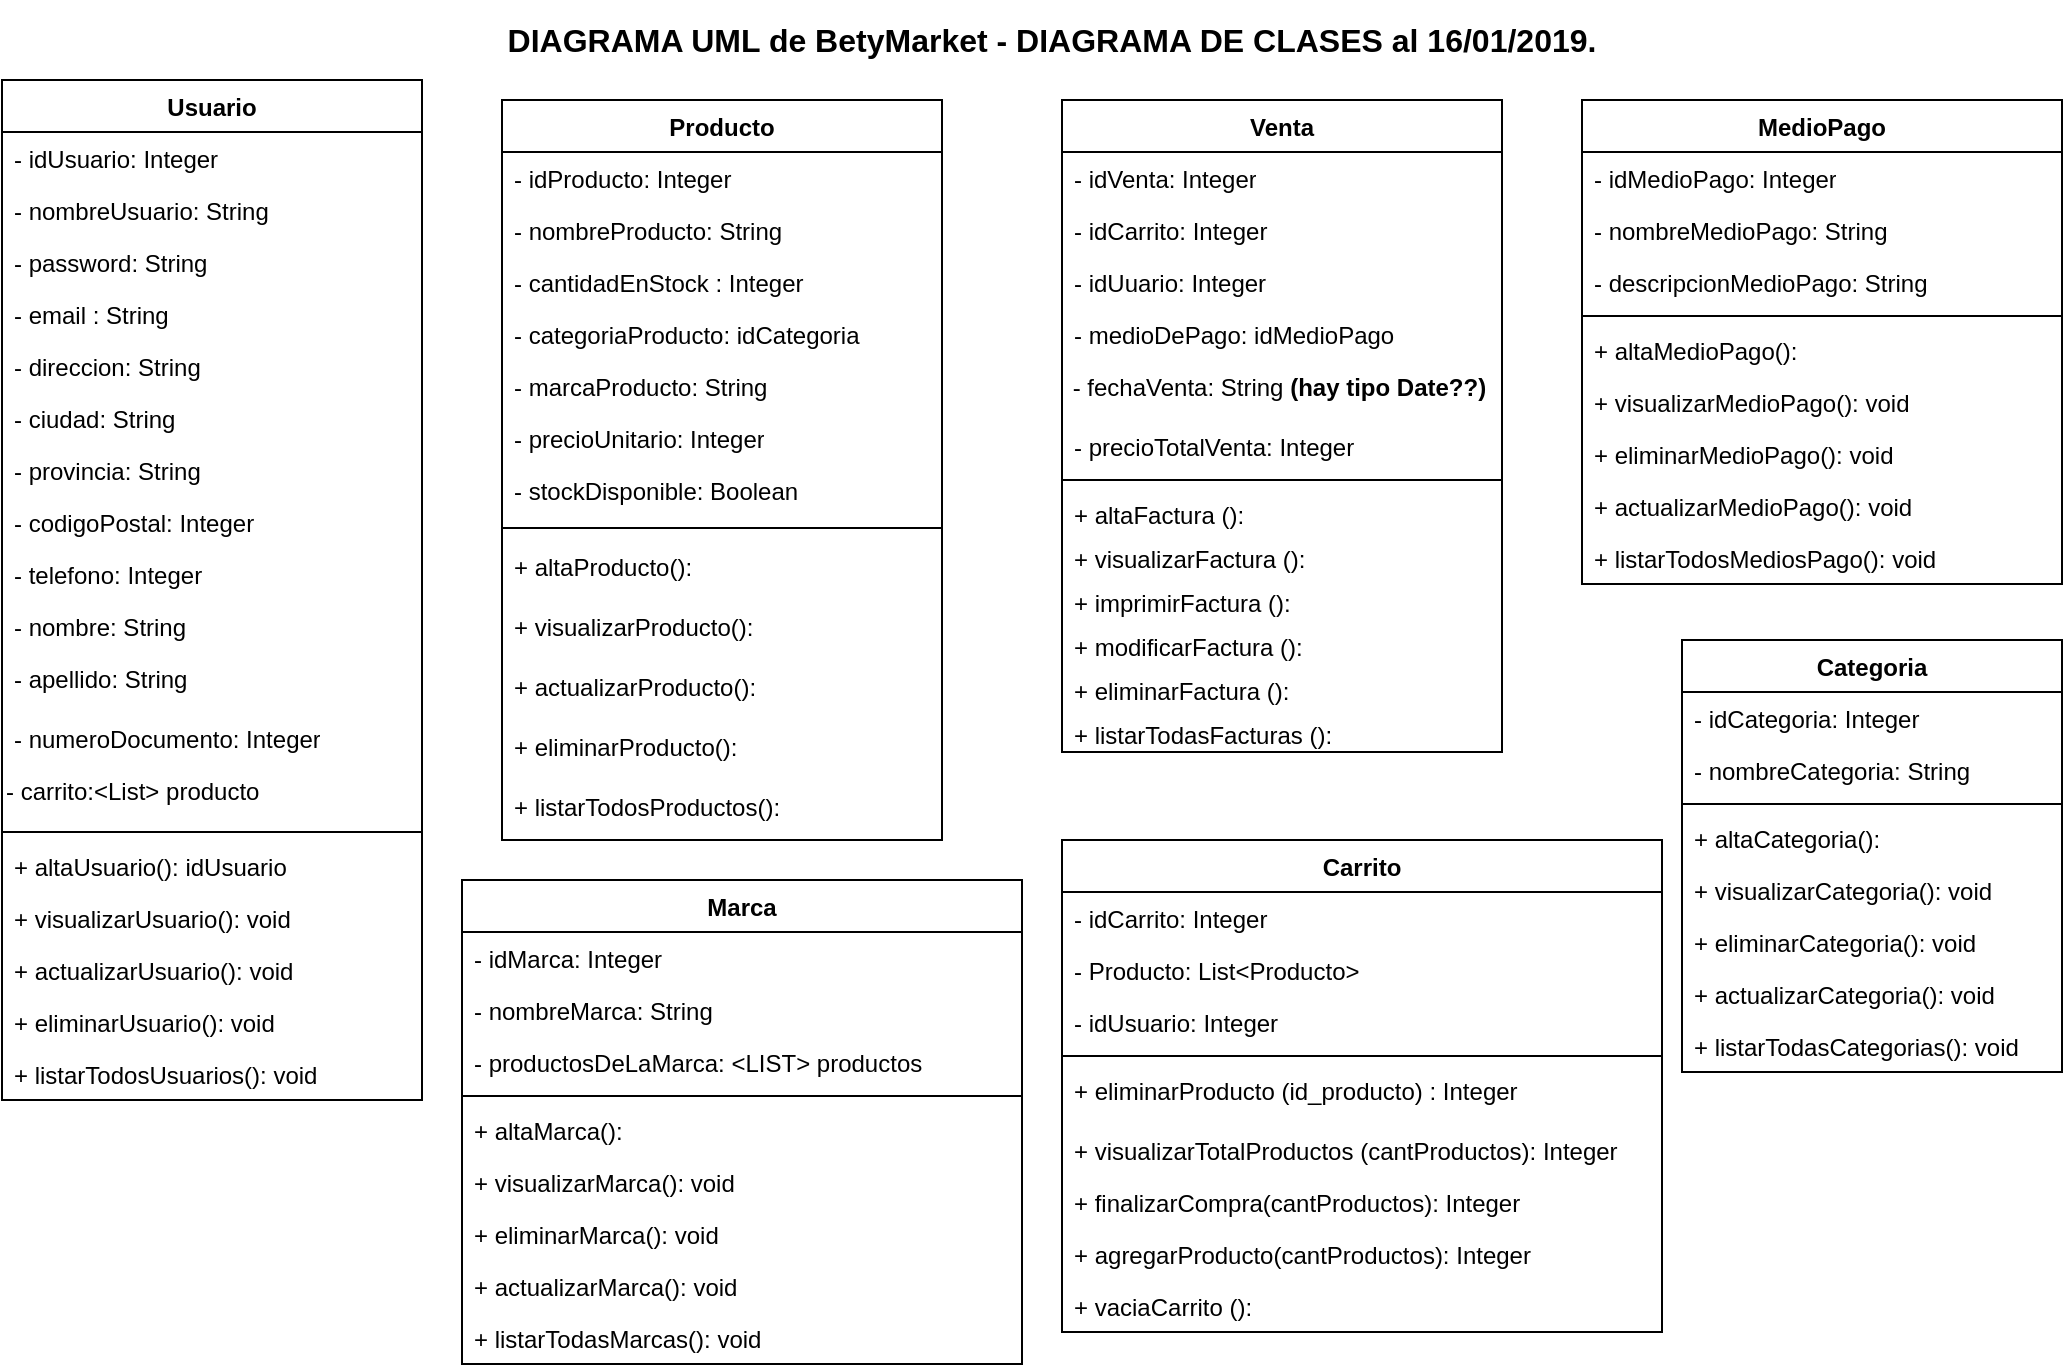 <mxfile version="12.5.5" type="github">
  <diagram name="Page-1" id="9f46799a-70d6-7492-0946-bef42562c5a5">
    <mxGraphModel dx="1134" dy="649" grid="1" gridSize="10" guides="1" tooltips="1" connect="1" arrows="1" fold="1" page="1" pageScale="1" pageWidth="1100" pageHeight="850" background="#ffffff" math="0" shadow="0">
      <root>
        <mxCell id="0"/>
        <mxCell id="1" parent="0"/>
        <mxCell id="7UAfoyr8AbbVTsSyvI7V-3" value="&lt;b style=&quot;font-size: 16px&quot;&gt;&lt;font style=&quot;font-size: 16px&quot;&gt;DIAGRAMA UML de BetyMarket - DIAGRAMA DE CLASES al 16/01/2019.&lt;/font&gt;&lt;/b&gt;" style="text;html=1;strokeColor=none;fillColor=none;align=center;verticalAlign=middle;whiteSpace=wrap;rounded=0;fontSize=16;" parent="1" vertex="1">
          <mxGeometry x="200" y="10" width="730" height="40" as="geometry"/>
        </mxCell>
        <mxCell id="xMiejtiBmtiJci-bfV6F-1" value="Usuario" style="swimlane;fontStyle=1;align=center;verticalAlign=top;childLayout=stackLayout;horizontal=1;startSize=26;horizontalStack=0;resizeParent=1;resizeParentMax=0;resizeLast=0;collapsible=1;marginBottom=0;" parent="1" vertex="1">
          <mxGeometry x="40" y="50" width="210" height="510" as="geometry">
            <mxRectangle x="440" y="80" width="80" height="26" as="alternateBounds"/>
          </mxGeometry>
        </mxCell>
        <mxCell id="PyTlj7sZokD1tcicTgzd-20" value="- idUsuario: Integer" style="text;html=1;strokeColor=none;fillColor=none;align=left;verticalAlign=top;spacingLeft=4;spacingRight=4;whiteSpace=wrap;overflow=hidden;rotatable=0;points=[[0,0.5],[1,0.5]];portConstraint=eastwest;" vertex="1" parent="xMiejtiBmtiJci-bfV6F-1">
          <mxGeometry y="26" width="210" height="26" as="geometry"/>
        </mxCell>
        <mxCell id="78961159f06e98e8-34" value="- nombreUsuario: String" style="text;html=1;strokeColor=none;fillColor=none;align=left;verticalAlign=top;spacingLeft=4;spacingRight=4;whiteSpace=wrap;overflow=hidden;rotatable=0;points=[[0,0.5],[1,0.5]];portConstraint=eastwest;" parent="xMiejtiBmtiJci-bfV6F-1" vertex="1">
          <mxGeometry y="52" width="210" height="26" as="geometry"/>
        </mxCell>
        <mxCell id="78961159f06e98e8-36" value="- password: String" style="text;html=1;strokeColor=none;fillColor=none;align=left;verticalAlign=top;spacingLeft=4;spacingRight=4;whiteSpace=wrap;overflow=hidden;rotatable=0;points=[[0,0.5],[1,0.5]];portConstraint=eastwest;" parent="xMiejtiBmtiJci-bfV6F-1" vertex="1">
          <mxGeometry y="78" width="210" height="26" as="geometry"/>
        </mxCell>
        <mxCell id="78961159f06e98e8-37" value="- email : String" style="text;html=1;strokeColor=none;fillColor=none;align=left;verticalAlign=top;spacingLeft=4;spacingRight=4;whiteSpace=wrap;overflow=hidden;rotatable=0;points=[[0,0.5],[1,0.5]];portConstraint=eastwest;" parent="xMiejtiBmtiJci-bfV6F-1" vertex="1">
          <mxGeometry y="104" width="210" height="26" as="geometry"/>
        </mxCell>
        <mxCell id="78961159f06e98e8-42" value="- direccion: String" style="text;html=1;strokeColor=none;fillColor=none;align=left;verticalAlign=top;spacingLeft=4;spacingRight=4;whiteSpace=wrap;overflow=hidden;rotatable=0;points=[[0,0.5],[1,0.5]];portConstraint=eastwest;" parent="xMiejtiBmtiJci-bfV6F-1" vertex="1">
          <mxGeometry y="130" width="210" height="26" as="geometry"/>
        </mxCell>
        <mxCell id="PyTlj7sZokD1tcicTgzd-12" value="- ciudad: String" style="text;html=1;strokeColor=none;fillColor=none;align=left;verticalAlign=top;spacingLeft=4;spacingRight=4;whiteSpace=wrap;overflow=hidden;rotatable=0;points=[[0,0.5],[1,0.5]];portConstraint=eastwest;" vertex="1" parent="xMiejtiBmtiJci-bfV6F-1">
          <mxGeometry y="156" width="210" height="26" as="geometry"/>
        </mxCell>
        <mxCell id="PyTlj7sZokD1tcicTgzd-13" value="- provincia: String" style="text;html=1;strokeColor=none;fillColor=none;align=left;verticalAlign=top;spacingLeft=4;spacingRight=4;whiteSpace=wrap;overflow=hidden;rotatable=0;points=[[0,0.5],[1,0.5]];portConstraint=eastwest;" vertex="1" parent="xMiejtiBmtiJci-bfV6F-1">
          <mxGeometry y="182" width="210" height="26" as="geometry"/>
        </mxCell>
        <mxCell id="PyTlj7sZokD1tcicTgzd-14" value="- codigoPostal: Integer" style="text;html=1;strokeColor=none;fillColor=none;align=left;verticalAlign=top;spacingLeft=4;spacingRight=4;whiteSpace=wrap;overflow=hidden;rotatable=0;points=[[0,0.5],[1,0.5]];portConstraint=eastwest;" vertex="1" parent="xMiejtiBmtiJci-bfV6F-1">
          <mxGeometry y="208" width="210" height="26" as="geometry"/>
        </mxCell>
        <mxCell id="78961159f06e98e8-40" value="- telefono: Integer" style="text;html=1;strokeColor=none;fillColor=none;align=left;verticalAlign=top;spacingLeft=4;spacingRight=4;whiteSpace=wrap;overflow=hidden;rotatable=0;points=[[0,0.5],[1,0.5]];portConstraint=eastwest;" parent="xMiejtiBmtiJci-bfV6F-1" vertex="1">
          <mxGeometry y="234" width="210" height="26" as="geometry"/>
        </mxCell>
        <mxCell id="78961159f06e98e8-32" value="- nombre: String" style="text;html=1;strokeColor=none;fillColor=none;align=left;verticalAlign=top;spacingLeft=4;spacingRight=4;whiteSpace=wrap;overflow=hidden;rotatable=0;points=[[0,0.5],[1,0.5]];portConstraint=eastwest;" parent="xMiejtiBmtiJci-bfV6F-1" vertex="1">
          <mxGeometry y="260" width="210" height="26" as="geometry"/>
        </mxCell>
        <mxCell id="PyTlj7sZokD1tcicTgzd-11" value="- apellido: String&lt;br&gt;" style="text;html=1;strokeColor=none;fillColor=none;align=left;verticalAlign=top;spacingLeft=4;spacingRight=4;whiteSpace=wrap;overflow=hidden;rotatable=0;points=[[0,0.5],[1,0.5]];portConstraint=eastwest;" vertex="1" parent="xMiejtiBmtiJci-bfV6F-1">
          <mxGeometry y="286" width="210" height="30" as="geometry"/>
        </mxCell>
        <mxCell id="PyTlj7sZokD1tcicTgzd-19" value="- numeroDocumento: Integer" style="text;html=1;strokeColor=none;fillColor=none;align=left;verticalAlign=top;spacingLeft=4;spacingRight=4;whiteSpace=wrap;overflow=hidden;rotatable=0;points=[[0,0.5],[1,0.5]];portConstraint=eastwest;" vertex="1" parent="xMiejtiBmtiJci-bfV6F-1">
          <mxGeometry y="316" width="210" height="26" as="geometry"/>
        </mxCell>
        <mxCell id="WIkW4_zKr_JDpkfTiMGo-17" value="- carrito:&amp;lt;List&amp;gt; producto" style="text;html=1;" parent="xMiejtiBmtiJci-bfV6F-1" vertex="1">
          <mxGeometry y="342" width="210" height="30" as="geometry"/>
        </mxCell>
        <mxCell id="xMiejtiBmtiJci-bfV6F-3" value="" style="line;strokeWidth=1;fillColor=none;align=left;verticalAlign=middle;spacingTop=-1;spacingLeft=3;spacingRight=3;rotatable=0;labelPosition=right;points=[];portConstraint=eastwest;" parent="xMiejtiBmtiJci-bfV6F-1" vertex="1">
          <mxGeometry y="372" width="210" height="8" as="geometry"/>
        </mxCell>
        <mxCell id="WIkW4_zKr_JDpkfTiMGo-2" value="+ altaUsuario(): idUsuario" style="text;html=1;strokeColor=none;fillColor=none;align=left;verticalAlign=top;spacingLeft=4;spacingRight=4;whiteSpace=wrap;overflow=hidden;rotatable=0;points=[[0,0.5],[1,0.5]];portConstraint=eastwest;" parent="xMiejtiBmtiJci-bfV6F-1" vertex="1">
          <mxGeometry y="380" width="210" height="26" as="geometry"/>
        </mxCell>
        <mxCell id="PyTlj7sZokD1tcicTgzd-17" value="+ visualizarUsuario(): void" style="text;html=1;strokeColor=none;fillColor=none;align=left;verticalAlign=top;spacingLeft=4;spacingRight=4;whiteSpace=wrap;overflow=hidden;rotatable=0;points=[[0,0.5],[1,0.5]];portConstraint=eastwest;" vertex="1" parent="xMiejtiBmtiJci-bfV6F-1">
          <mxGeometry y="406" width="210" height="26" as="geometry"/>
        </mxCell>
        <mxCell id="PyTlj7sZokD1tcicTgzd-18" value="+ actualizarUsuario(): void" style="text;html=1;strokeColor=none;fillColor=none;align=left;verticalAlign=top;spacingLeft=4;spacingRight=4;whiteSpace=wrap;overflow=hidden;rotatable=0;points=[[0,0.5],[1,0.5]];portConstraint=eastwest;" vertex="1" parent="xMiejtiBmtiJci-bfV6F-1">
          <mxGeometry y="432" width="210" height="26" as="geometry"/>
        </mxCell>
        <mxCell id="PyTlj7sZokD1tcicTgzd-25" value="+ eliminarUsuario(): void" style="text;html=1;strokeColor=none;fillColor=none;align=left;verticalAlign=top;spacingLeft=4;spacingRight=4;whiteSpace=wrap;overflow=hidden;rotatable=0;points=[[0,0.5],[1,0.5]];portConstraint=eastwest;" vertex="1" parent="xMiejtiBmtiJci-bfV6F-1">
          <mxGeometry y="458" width="210" height="26" as="geometry"/>
        </mxCell>
        <mxCell id="PyTlj7sZokD1tcicTgzd-50" value="+ listarTodosUsuarios(): void" style="text;html=1;strokeColor=none;fillColor=none;align=left;verticalAlign=top;spacingLeft=4;spacingRight=4;whiteSpace=wrap;overflow=hidden;rotatable=0;points=[[0,0.5],[1,0.5]];portConstraint=eastwest;" vertex="1" parent="xMiejtiBmtiJci-bfV6F-1">
          <mxGeometry y="484" width="210" height="26" as="geometry"/>
        </mxCell>
        <mxCell id="xMiejtiBmtiJci-bfV6F-9" value="Venta" style="swimlane;fontStyle=1;align=center;verticalAlign=top;childLayout=stackLayout;horizontal=1;startSize=26;horizontalStack=0;resizeParent=1;resizeParentMax=0;resizeLast=0;collapsible=1;marginBottom=0;" parent="1" vertex="1">
          <mxGeometry x="570" y="60" width="220" height="326" as="geometry"/>
        </mxCell>
        <mxCell id="6r-YugnRgSn9FtwPUTXZ-2" value="- idVenta: Integer" style="text;html=1;strokeColor=none;fillColor=none;align=left;verticalAlign=top;spacingLeft=4;spacingRight=4;whiteSpace=wrap;overflow=hidden;rotatable=0;points=[[0,0.5],[1,0.5]];portConstraint=eastwest;" parent="xMiejtiBmtiJci-bfV6F-9" vertex="1">
          <mxGeometry y="26" width="220" height="26" as="geometry"/>
        </mxCell>
        <mxCell id="PyTlj7sZokD1tcicTgzd-74" value="- idCarrito: Integer" style="text;html=1;strokeColor=none;fillColor=none;align=left;verticalAlign=top;spacingLeft=4;spacingRight=4;whiteSpace=wrap;overflow=hidden;rotatable=0;points=[[0,0.5],[1,0.5]];portConstraint=eastwest;" vertex="1" parent="xMiejtiBmtiJci-bfV6F-9">
          <mxGeometry y="52" width="220" height="26" as="geometry"/>
        </mxCell>
        <mxCell id="WIkW4_zKr_JDpkfTiMGo-15" value="- idUuario: Integer" style="text;html=1;strokeColor=none;fillColor=none;align=left;verticalAlign=top;spacingLeft=4;spacingRight=4;whiteSpace=wrap;overflow=hidden;rotatable=0;points=[[0,0.5],[1,0.5]];portConstraint=eastwest;" parent="xMiejtiBmtiJci-bfV6F-9" vertex="1">
          <mxGeometry y="78" width="220" height="26" as="geometry"/>
        </mxCell>
        <mxCell id="78961159f06e98e8-84" value="- medioDePago: idMedioPago" style="text;html=1;strokeColor=none;fillColor=none;align=left;verticalAlign=top;spacingLeft=4;spacingRight=4;whiteSpace=wrap;overflow=hidden;rotatable=0;points=[[0,0.5],[1,0.5]];portConstraint=eastwest;" parent="xMiejtiBmtiJci-bfV6F-9" vertex="1">
          <mxGeometry y="104" width="220" height="26" as="geometry"/>
        </mxCell>
        <mxCell id="WIkW4_zKr_JDpkfTiMGo-14" value="&amp;nbsp;- fechaVenta: String &lt;b&gt;(hay tipo Date??)&lt;/b&gt;" style="text;html=1;" parent="xMiejtiBmtiJci-bfV6F-9" vertex="1">
          <mxGeometry y="130" width="220" height="30" as="geometry"/>
        </mxCell>
        <mxCell id="78961159f06e98e8-74" value="- precioTotalVenta: Integer" style="text;html=1;strokeColor=none;fillColor=none;align=left;verticalAlign=top;spacingLeft=4;spacingRight=4;whiteSpace=wrap;overflow=hidden;rotatable=0;points=[[0,0.5],[1,0.5]];portConstraint=eastwest;" parent="xMiejtiBmtiJci-bfV6F-9" vertex="1">
          <mxGeometry y="160" width="220" height="26" as="geometry"/>
        </mxCell>
        <mxCell id="xMiejtiBmtiJci-bfV6F-11" value="" style="line;strokeWidth=1;fillColor=none;align=left;verticalAlign=middle;spacingTop=-1;spacingLeft=3;spacingRight=3;rotatable=0;labelPosition=right;points=[];portConstraint=eastwest;" parent="xMiejtiBmtiJci-bfV6F-9" vertex="1">
          <mxGeometry y="186" width="220" height="8" as="geometry"/>
        </mxCell>
        <mxCell id="xMiejtiBmtiJci-bfV6F-12" value="+ altaFactura (): " style="text;strokeColor=none;fillColor=none;align=left;verticalAlign=top;spacingLeft=4;spacingRight=4;overflow=hidden;rotatable=0;points=[[0,0.5],[1,0.5]];portConstraint=eastwest;" parent="xMiejtiBmtiJci-bfV6F-9" vertex="1">
          <mxGeometry y="194" width="220" height="22" as="geometry"/>
        </mxCell>
        <mxCell id="PyTlj7sZokD1tcicTgzd-63" value="+ visualizarFactura (): " style="text;strokeColor=none;fillColor=none;align=left;verticalAlign=top;spacingLeft=4;spacingRight=4;overflow=hidden;rotatable=0;points=[[0,0.5],[1,0.5]];portConstraint=eastwest;" vertex="1" parent="xMiejtiBmtiJci-bfV6F-9">
          <mxGeometry y="216" width="220" height="22" as="geometry"/>
        </mxCell>
        <mxCell id="PyTlj7sZokD1tcicTgzd-64" value="+ imprimirFactura (): " style="text;strokeColor=none;fillColor=none;align=left;verticalAlign=top;spacingLeft=4;spacingRight=4;overflow=hidden;rotatable=0;points=[[0,0.5],[1,0.5]];portConstraint=eastwest;" vertex="1" parent="xMiejtiBmtiJci-bfV6F-9">
          <mxGeometry y="238" width="220" height="22" as="geometry"/>
        </mxCell>
        <mxCell id="PyTlj7sZokD1tcicTgzd-65" value="+ modificarFactura (): " style="text;strokeColor=none;fillColor=none;align=left;verticalAlign=top;spacingLeft=4;spacingRight=4;overflow=hidden;rotatable=0;points=[[0,0.5],[1,0.5]];portConstraint=eastwest;" vertex="1" parent="xMiejtiBmtiJci-bfV6F-9">
          <mxGeometry y="260" width="220" height="22" as="geometry"/>
        </mxCell>
        <mxCell id="PyTlj7sZokD1tcicTgzd-66" value="+ eliminarFactura (): " style="text;strokeColor=none;fillColor=none;align=left;verticalAlign=top;spacingLeft=4;spacingRight=4;overflow=hidden;rotatable=0;points=[[0,0.5],[1,0.5]];portConstraint=eastwest;" vertex="1" parent="xMiejtiBmtiJci-bfV6F-9">
          <mxGeometry y="282" width="220" height="22" as="geometry"/>
        </mxCell>
        <mxCell id="PyTlj7sZokD1tcicTgzd-68" value="+ listarTodasFacturas (): " style="text;strokeColor=none;fillColor=none;align=left;verticalAlign=top;spacingLeft=4;spacingRight=4;overflow=hidden;rotatable=0;points=[[0,0.5],[1,0.5]];portConstraint=eastwest;" vertex="1" parent="xMiejtiBmtiJci-bfV6F-9">
          <mxGeometry y="304" width="220" height="22" as="geometry"/>
        </mxCell>
        <mxCell id="xMiejtiBmtiJci-bfV6F-13" value="Producto" style="swimlane;fontStyle=1;align=center;verticalAlign=top;childLayout=stackLayout;horizontal=1;startSize=26;horizontalStack=0;resizeParent=1;resizeParentMax=0;resizeLast=0;collapsible=1;marginBottom=0;" parent="1" vertex="1">
          <mxGeometry x="290" y="60" width="220" height="370" as="geometry">
            <mxRectangle x="120" y="80" width="90" height="26" as="alternateBounds"/>
          </mxGeometry>
        </mxCell>
        <mxCell id="78961159f06e98e8-20" value="- idProducto: Integer" style="text;html=1;strokeColor=none;fillColor=none;align=left;verticalAlign=top;spacingLeft=4;spacingRight=4;whiteSpace=wrap;overflow=hidden;rotatable=0;points=[[0,0.5],[1,0.5]];portConstraint=eastwest;" parent="xMiejtiBmtiJci-bfV6F-13" vertex="1">
          <mxGeometry y="26" width="220" height="26" as="geometry"/>
        </mxCell>
        <mxCell id="PyTlj7sZokD1tcicTgzd-21" value="- nombreProducto: String" style="text;html=1;strokeColor=none;fillColor=none;align=left;verticalAlign=top;spacingLeft=4;spacingRight=4;whiteSpace=wrap;overflow=hidden;rotatable=0;points=[[0,0.5],[1,0.5]];portConstraint=eastwest;" vertex="1" parent="xMiejtiBmtiJci-bfV6F-13">
          <mxGeometry y="52" width="220" height="26" as="geometry"/>
        </mxCell>
        <mxCell id="78961159f06e98e8-27" value="- cantidadEnStock : Integer" style="text;html=1;strokeColor=none;fillColor=none;align=left;verticalAlign=top;spacingLeft=4;spacingRight=4;whiteSpace=wrap;overflow=hidden;rotatable=0;points=[[0,0.5],[1,0.5]];portConstraint=eastwest;" parent="xMiejtiBmtiJci-bfV6F-13" vertex="1">
          <mxGeometry y="78" width="220" height="26" as="geometry"/>
        </mxCell>
        <mxCell id="78961159f06e98e8-58" value="- categoriaProducto: idCategoria" style="text;html=1;strokeColor=none;fillColor=none;align=left;verticalAlign=top;spacingLeft=4;spacingRight=4;whiteSpace=wrap;overflow=hidden;rotatable=0;points=[[0,0.5],[1,0.5]];portConstraint=eastwest;" parent="xMiejtiBmtiJci-bfV6F-13" vertex="1">
          <mxGeometry y="104" width="220" height="26" as="geometry"/>
        </mxCell>
        <mxCell id="78961159f06e98e8-110" value="- marcaProducto: String" style="text;html=1;strokeColor=none;fillColor=none;align=left;verticalAlign=top;spacingLeft=4;spacingRight=4;whiteSpace=wrap;overflow=hidden;rotatable=0;points=[[0,0.5],[1,0.5]];portConstraint=eastwest;" parent="xMiejtiBmtiJci-bfV6F-13" vertex="1">
          <mxGeometry y="130" width="220" height="26" as="geometry"/>
        </mxCell>
        <mxCell id="78961159f06e98e8-26" value="- precioUnitario: Integer" style="text;html=1;strokeColor=none;fillColor=none;align=left;verticalAlign=top;spacingLeft=4;spacingRight=4;whiteSpace=wrap;overflow=hidden;rotatable=0;points=[[0,0.5],[1,0.5]];portConstraint=eastwest;" parent="xMiejtiBmtiJci-bfV6F-13" vertex="1">
          <mxGeometry y="156" width="220" height="26" as="geometry"/>
        </mxCell>
        <mxCell id="PyTlj7sZokD1tcicTgzd-76" value="- stockDisponible: Boolean" style="text;html=1;strokeColor=none;fillColor=none;align=left;verticalAlign=top;spacingLeft=4;spacingRight=4;whiteSpace=wrap;overflow=hidden;rotatable=0;points=[[0,0.5],[1,0.5]];portConstraint=eastwest;" vertex="1" parent="xMiejtiBmtiJci-bfV6F-13">
          <mxGeometry y="182" width="220" height="26" as="geometry"/>
        </mxCell>
        <mxCell id="xMiejtiBmtiJci-bfV6F-15" value="" style="line;strokeWidth=1;fillColor=none;align=left;verticalAlign=middle;spacingTop=-1;spacingLeft=3;spacingRight=3;rotatable=0;labelPosition=right;points=[];portConstraint=eastwest;" parent="xMiejtiBmtiJci-bfV6F-13" vertex="1">
          <mxGeometry y="208" width="220" height="12" as="geometry"/>
        </mxCell>
        <mxCell id="gkskZy_CYB1lAbszulbO-1" value="+ altaProducto(): " style="text;strokeColor=none;fillColor=none;align=left;verticalAlign=top;spacingLeft=4;spacingRight=4;overflow=hidden;rotatable=0;points=[[0,0.5],[1,0.5]];portConstraint=eastwest;" parent="xMiejtiBmtiJci-bfV6F-13" vertex="1">
          <mxGeometry y="220" width="220" height="30" as="geometry"/>
        </mxCell>
        <mxCell id="PyTlj7sZokD1tcicTgzd-22" value="+ visualizarProducto(): " style="text;strokeColor=none;fillColor=none;align=left;verticalAlign=top;spacingLeft=4;spacingRight=4;overflow=hidden;rotatable=0;points=[[0,0.5],[1,0.5]];portConstraint=eastwest;" vertex="1" parent="xMiejtiBmtiJci-bfV6F-13">
          <mxGeometry y="250" width="220" height="30" as="geometry"/>
        </mxCell>
        <mxCell id="PyTlj7sZokD1tcicTgzd-24" value="+ actualizarProducto(): " style="text;strokeColor=none;fillColor=none;align=left;verticalAlign=top;spacingLeft=4;spacingRight=4;overflow=hidden;rotatable=0;points=[[0,0.5],[1,0.5]];portConstraint=eastwest;" vertex="1" parent="xMiejtiBmtiJci-bfV6F-13">
          <mxGeometry y="280" width="220" height="30" as="geometry"/>
        </mxCell>
        <mxCell id="PyTlj7sZokD1tcicTgzd-23" value="+ eliminarProducto(): " style="text;strokeColor=none;fillColor=none;align=left;verticalAlign=top;spacingLeft=4;spacingRight=4;overflow=hidden;rotatable=0;points=[[0,0.5],[1,0.5]];portConstraint=eastwest;" vertex="1" parent="xMiejtiBmtiJci-bfV6F-13">
          <mxGeometry y="310" width="220" height="30" as="geometry"/>
        </mxCell>
        <mxCell id="PyTlj7sZokD1tcicTgzd-67" value="+ listarTodosProductos(): " style="text;strokeColor=none;fillColor=none;align=left;verticalAlign=top;spacingLeft=4;spacingRight=4;overflow=hidden;rotatable=0;points=[[0,0.5],[1,0.5]];portConstraint=eastwest;" vertex="1" parent="xMiejtiBmtiJci-bfV6F-13">
          <mxGeometry y="340" width="220" height="30" as="geometry"/>
        </mxCell>
        <mxCell id="FYrJzB4RA5t17NeNT5vl-1" value="Carrito" style="swimlane;fontStyle=1;align=center;verticalAlign=top;childLayout=stackLayout;horizontal=1;startSize=26;horizontalStack=0;resizeParent=1;resizeParentMax=0;resizeLast=0;collapsible=1;marginBottom=0;" parent="1" vertex="1">
          <mxGeometry x="570" y="430" width="300" height="246" as="geometry"/>
        </mxCell>
        <mxCell id="WIkW4_zKr_JDpkfTiMGo-12" value="- idCarrito: Integer" style="text;strokeColor=none;fillColor=none;align=left;verticalAlign=top;spacingLeft=4;spacingRight=4;overflow=hidden;rotatable=0;points=[[0,0.5],[1,0.5]];portConstraint=eastwest;" parent="FYrJzB4RA5t17NeNT5vl-1" vertex="1">
          <mxGeometry y="26" width="300" height="26" as="geometry"/>
        </mxCell>
        <mxCell id="FYrJzB4RA5t17NeNT5vl-2" value="- Producto: List&lt;Producto&gt;" style="text;strokeColor=none;fillColor=none;align=left;verticalAlign=top;spacingLeft=4;spacingRight=4;overflow=hidden;rotatable=0;points=[[0,0.5],[1,0.5]];portConstraint=eastwest;" parent="FYrJzB4RA5t17NeNT5vl-1" vertex="1">
          <mxGeometry y="52" width="300" height="26" as="geometry"/>
        </mxCell>
        <mxCell id="WIkW4_zKr_JDpkfTiMGo-13" value="- idUsuario: Integer" style="text;strokeColor=none;fillColor=none;align=left;verticalAlign=top;spacingLeft=4;spacingRight=4;overflow=hidden;rotatable=0;points=[[0,0.5],[1,0.5]];portConstraint=eastwest;" parent="FYrJzB4RA5t17NeNT5vl-1" vertex="1">
          <mxGeometry y="78" width="300" height="26" as="geometry"/>
        </mxCell>
        <mxCell id="FYrJzB4RA5t17NeNT5vl-3" value="" style="line;strokeWidth=1;fillColor=none;align=left;verticalAlign=middle;spacingTop=-1;spacingLeft=3;spacingRight=3;rotatable=0;labelPosition=right;points=[];portConstraint=eastwest;" parent="FYrJzB4RA5t17NeNT5vl-1" vertex="1">
          <mxGeometry y="104" width="300" height="8" as="geometry"/>
        </mxCell>
        <mxCell id="FYrJzB4RA5t17NeNT5vl-5" value="+ eliminarProducto (id_producto) : Integer" style="text;strokeColor=none;fillColor=none;align=left;verticalAlign=top;spacingLeft=4;spacingRight=4;overflow=hidden;rotatable=0;points=[[0,0.5],[1,0.5]];portConstraint=eastwest;" parent="FYrJzB4RA5t17NeNT5vl-1" vertex="1">
          <mxGeometry y="112" width="300" height="30" as="geometry"/>
        </mxCell>
        <mxCell id="FYrJzB4RA5t17NeNT5vl-4" value="+ visualizarTotalProductos (cantProductos): Integer" style="text;strokeColor=none;fillColor=none;align=left;verticalAlign=top;spacingLeft=4;spacingRight=4;overflow=hidden;rotatable=0;points=[[0,0.5],[1,0.5]];portConstraint=eastwest;" parent="FYrJzB4RA5t17NeNT5vl-1" vertex="1">
          <mxGeometry y="142" width="300" height="26" as="geometry"/>
        </mxCell>
        <mxCell id="WIkW4_zKr_JDpkfTiMGo-20" value="+ finalizarCompra(cantProductos): Integer" style="text;strokeColor=none;fillColor=none;align=left;verticalAlign=top;spacingLeft=4;spacingRight=4;overflow=hidden;rotatable=0;points=[[0,0.5],[1,0.5]];portConstraint=eastwest;" parent="FYrJzB4RA5t17NeNT5vl-1" vertex="1">
          <mxGeometry y="168" width="300" height="26" as="geometry"/>
        </mxCell>
        <mxCell id="WIkW4_zKr_JDpkfTiMGo-22" value="+ agregarProducto(cantProductos): Integer" style="text;strokeColor=none;fillColor=none;align=left;verticalAlign=top;spacingLeft=4;spacingRight=4;overflow=hidden;rotatable=0;points=[[0,0.5],[1,0.5]];portConstraint=eastwest;" parent="FYrJzB4RA5t17NeNT5vl-1" vertex="1">
          <mxGeometry y="194" width="300" height="26" as="geometry"/>
        </mxCell>
        <mxCell id="WIkW4_zKr_JDpkfTiMGo-4" value="+ vaciaCarrito (): " style="text;strokeColor=none;fillColor=none;align=left;verticalAlign=top;spacingLeft=4;spacingRight=4;overflow=hidden;rotatable=0;points=[[0,0.5],[1,0.5]];portConstraint=eastwest;" parent="FYrJzB4RA5t17NeNT5vl-1" vertex="1">
          <mxGeometry y="220" width="300" height="26" as="geometry"/>
        </mxCell>
        <mxCell id="PyTlj7sZokD1tcicTgzd-26" value="Marca" style="swimlane;fontStyle=1;align=center;verticalAlign=top;childLayout=stackLayout;horizontal=1;startSize=26;horizontalStack=0;resizeParent=1;resizeParentMax=0;resizeLast=0;collapsible=1;marginBottom=0;" vertex="1" parent="1">
          <mxGeometry x="270" y="450" width="280" height="242" as="geometry"/>
        </mxCell>
        <mxCell id="PyTlj7sZokD1tcicTgzd-27" value="- idMarca: Integer" style="text;html=1;strokeColor=none;fillColor=none;align=left;verticalAlign=top;spacingLeft=4;spacingRight=4;whiteSpace=wrap;overflow=hidden;rotatable=0;points=[[0,0.5],[1,0.5]];portConstraint=eastwest;" vertex="1" parent="PyTlj7sZokD1tcicTgzd-26">
          <mxGeometry y="26" width="280" height="26" as="geometry"/>
        </mxCell>
        <mxCell id="PyTlj7sZokD1tcicTgzd-28" value="- nombreMarca: String" style="text;html=1;strokeColor=none;fillColor=none;align=left;verticalAlign=top;spacingLeft=4;spacingRight=4;whiteSpace=wrap;overflow=hidden;rotatable=0;points=[[0,0.5],[1,0.5]];portConstraint=eastwest;" vertex="1" parent="PyTlj7sZokD1tcicTgzd-26">
          <mxGeometry y="52" width="280" height="26" as="geometry"/>
        </mxCell>
        <mxCell id="PyTlj7sZokD1tcicTgzd-77" value="- productosDeLaMarca: &amp;lt;LIST&amp;gt; productos" style="text;html=1;strokeColor=none;fillColor=none;align=left;verticalAlign=top;spacingLeft=4;spacingRight=4;whiteSpace=wrap;overflow=hidden;rotatable=0;points=[[0,0.5],[1,0.5]];portConstraint=eastwest;" vertex="1" parent="PyTlj7sZokD1tcicTgzd-26">
          <mxGeometry y="78" width="280" height="26" as="geometry"/>
        </mxCell>
        <mxCell id="PyTlj7sZokD1tcicTgzd-32" value="" style="line;strokeWidth=1;fillColor=none;align=left;verticalAlign=middle;spacingTop=-1;spacingLeft=3;spacingRight=3;rotatable=0;labelPosition=right;points=[];portConstraint=eastwest;" vertex="1" parent="PyTlj7sZokD1tcicTgzd-26">
          <mxGeometry y="104" width="280" height="8" as="geometry"/>
        </mxCell>
        <mxCell id="PyTlj7sZokD1tcicTgzd-35" value="+ altaMarca():" style="text;html=1;strokeColor=none;fillColor=none;align=left;verticalAlign=top;spacingLeft=4;spacingRight=4;whiteSpace=wrap;overflow=hidden;rotatable=0;points=[[0,0.5],[1,0.5]];portConstraint=eastwest;" vertex="1" parent="PyTlj7sZokD1tcicTgzd-26">
          <mxGeometry y="112" width="280" height="26" as="geometry"/>
        </mxCell>
        <mxCell id="PyTlj7sZokD1tcicTgzd-36" value="+ visualizarMarca(): void" style="text;html=1;strokeColor=none;fillColor=none;align=left;verticalAlign=top;spacingLeft=4;spacingRight=4;whiteSpace=wrap;overflow=hidden;rotatable=0;points=[[0,0.5],[1,0.5]];portConstraint=eastwest;" vertex="1" parent="PyTlj7sZokD1tcicTgzd-26">
          <mxGeometry y="138" width="280" height="26" as="geometry"/>
        </mxCell>
        <mxCell id="PyTlj7sZokD1tcicTgzd-38" value="+ eliminarMarca(): void" style="text;html=1;strokeColor=none;fillColor=none;align=left;verticalAlign=top;spacingLeft=4;spacingRight=4;whiteSpace=wrap;overflow=hidden;rotatable=0;points=[[0,0.5],[1,0.5]];portConstraint=eastwest;" vertex="1" parent="PyTlj7sZokD1tcicTgzd-26">
          <mxGeometry y="164" width="280" height="26" as="geometry"/>
        </mxCell>
        <mxCell id="PyTlj7sZokD1tcicTgzd-37" value="+ actualizarMarca(): void" style="text;html=1;strokeColor=none;fillColor=none;align=left;verticalAlign=top;spacingLeft=4;spacingRight=4;whiteSpace=wrap;overflow=hidden;rotatable=0;points=[[0,0.5],[1,0.5]];portConstraint=eastwest;" vertex="1" parent="PyTlj7sZokD1tcicTgzd-26">
          <mxGeometry y="190" width="280" height="26" as="geometry"/>
        </mxCell>
        <mxCell id="PyTlj7sZokD1tcicTgzd-49" value="+ listarTodasMarcas(): void" style="text;html=1;strokeColor=none;fillColor=none;align=left;verticalAlign=top;spacingLeft=4;spacingRight=4;whiteSpace=wrap;overflow=hidden;rotatable=0;points=[[0,0.5],[1,0.5]];portConstraint=eastwest;" vertex="1" parent="PyTlj7sZokD1tcicTgzd-26">
          <mxGeometry y="216" width="280" height="26" as="geometry"/>
        </mxCell>
        <mxCell id="PyTlj7sZokD1tcicTgzd-39" value="MedioPago" style="swimlane;fontStyle=1;align=center;verticalAlign=top;childLayout=stackLayout;horizontal=1;startSize=26;horizontalStack=0;resizeParent=1;resizeParentMax=0;resizeLast=0;collapsible=1;marginBottom=0;" vertex="1" parent="1">
          <mxGeometry x="830" y="60" width="240" height="242" as="geometry"/>
        </mxCell>
        <mxCell id="PyTlj7sZokD1tcicTgzd-40" value="- idMedioPago: Integer" style="text;html=1;strokeColor=none;fillColor=none;align=left;verticalAlign=top;spacingLeft=4;spacingRight=4;whiteSpace=wrap;overflow=hidden;rotatable=0;points=[[0,0.5],[1,0.5]];portConstraint=eastwest;" vertex="1" parent="PyTlj7sZokD1tcicTgzd-39">
          <mxGeometry y="26" width="240" height="26" as="geometry"/>
        </mxCell>
        <mxCell id="PyTlj7sZokD1tcicTgzd-41" value="- nombreMedioPago: String" style="text;html=1;strokeColor=none;fillColor=none;align=left;verticalAlign=top;spacingLeft=4;spacingRight=4;whiteSpace=wrap;overflow=hidden;rotatable=0;points=[[0,0.5],[1,0.5]];portConstraint=eastwest;" vertex="1" parent="PyTlj7sZokD1tcicTgzd-39">
          <mxGeometry y="52" width="240" height="26" as="geometry"/>
        </mxCell>
        <mxCell id="PyTlj7sZokD1tcicTgzd-51" value="- descripcionMedioPago: String" style="text;html=1;strokeColor=none;fillColor=none;align=left;verticalAlign=top;spacingLeft=4;spacingRight=4;whiteSpace=wrap;overflow=hidden;rotatable=0;points=[[0,0.5],[1,0.5]];portConstraint=eastwest;" vertex="1" parent="PyTlj7sZokD1tcicTgzd-39">
          <mxGeometry y="78" width="240" height="26" as="geometry"/>
        </mxCell>
        <mxCell id="PyTlj7sZokD1tcicTgzd-43" value="" style="line;strokeWidth=1;fillColor=none;align=left;verticalAlign=middle;spacingTop=-1;spacingLeft=3;spacingRight=3;rotatable=0;labelPosition=right;points=[];portConstraint=eastwest;" vertex="1" parent="PyTlj7sZokD1tcicTgzd-39">
          <mxGeometry y="104" width="240" height="8" as="geometry"/>
        </mxCell>
        <mxCell id="PyTlj7sZokD1tcicTgzd-44" value="+ altaMedioPago():" style="text;html=1;strokeColor=none;fillColor=none;align=left;verticalAlign=top;spacingLeft=4;spacingRight=4;whiteSpace=wrap;overflow=hidden;rotatable=0;points=[[0,0.5],[1,0.5]];portConstraint=eastwest;" vertex="1" parent="PyTlj7sZokD1tcicTgzd-39">
          <mxGeometry y="112" width="240" height="26" as="geometry"/>
        </mxCell>
        <mxCell id="PyTlj7sZokD1tcicTgzd-45" value="+ visualizarMedioPago(): void" style="text;html=1;strokeColor=none;fillColor=none;align=left;verticalAlign=top;spacingLeft=4;spacingRight=4;whiteSpace=wrap;overflow=hidden;rotatable=0;points=[[0,0.5],[1,0.5]];portConstraint=eastwest;" vertex="1" parent="PyTlj7sZokD1tcicTgzd-39">
          <mxGeometry y="138" width="240" height="26" as="geometry"/>
        </mxCell>
        <mxCell id="PyTlj7sZokD1tcicTgzd-46" value="+ eliminarMedioPago(): void" style="text;html=1;strokeColor=none;fillColor=none;align=left;verticalAlign=top;spacingLeft=4;spacingRight=4;whiteSpace=wrap;overflow=hidden;rotatable=0;points=[[0,0.5],[1,0.5]];portConstraint=eastwest;" vertex="1" parent="PyTlj7sZokD1tcicTgzd-39">
          <mxGeometry y="164" width="240" height="26" as="geometry"/>
        </mxCell>
        <mxCell id="PyTlj7sZokD1tcicTgzd-47" value="+ actualizarMedioPago(): void" style="text;html=1;strokeColor=none;fillColor=none;align=left;verticalAlign=top;spacingLeft=4;spacingRight=4;whiteSpace=wrap;overflow=hidden;rotatable=0;points=[[0,0.5],[1,0.5]];portConstraint=eastwest;" vertex="1" parent="PyTlj7sZokD1tcicTgzd-39">
          <mxGeometry y="190" width="240" height="26" as="geometry"/>
        </mxCell>
        <mxCell id="PyTlj7sZokD1tcicTgzd-48" value="+ listarTodosMediosPago(): void" style="text;html=1;strokeColor=none;fillColor=none;align=left;verticalAlign=top;spacingLeft=4;spacingRight=4;whiteSpace=wrap;overflow=hidden;rotatable=0;points=[[0,0.5],[1,0.5]];portConstraint=eastwest;" vertex="1" parent="PyTlj7sZokD1tcicTgzd-39">
          <mxGeometry y="216" width="240" height="26" as="geometry"/>
        </mxCell>
        <mxCell id="PyTlj7sZokD1tcicTgzd-52" value="Categoria" style="swimlane;fontStyle=1;align=center;verticalAlign=top;childLayout=stackLayout;horizontal=1;startSize=26;horizontalStack=0;resizeParent=1;resizeParentMax=0;resizeLast=0;collapsible=1;marginBottom=0;" vertex="1" parent="1">
          <mxGeometry x="880" y="330" width="190" height="216" as="geometry"/>
        </mxCell>
        <mxCell id="PyTlj7sZokD1tcicTgzd-53" value="- idCategoria: Integer" style="text;html=1;strokeColor=none;fillColor=none;align=left;verticalAlign=top;spacingLeft=4;spacingRight=4;whiteSpace=wrap;overflow=hidden;rotatable=0;points=[[0,0.5],[1,0.5]];portConstraint=eastwest;" vertex="1" parent="PyTlj7sZokD1tcicTgzd-52">
          <mxGeometry y="26" width="190" height="26" as="geometry"/>
        </mxCell>
        <mxCell id="PyTlj7sZokD1tcicTgzd-54" value="- nombreCategoria: String" style="text;html=1;strokeColor=none;fillColor=none;align=left;verticalAlign=top;spacingLeft=4;spacingRight=4;whiteSpace=wrap;overflow=hidden;rotatable=0;points=[[0,0.5],[1,0.5]];portConstraint=eastwest;" vertex="1" parent="PyTlj7sZokD1tcicTgzd-52">
          <mxGeometry y="52" width="190" height="26" as="geometry"/>
        </mxCell>
        <mxCell id="PyTlj7sZokD1tcicTgzd-56" value="" style="line;strokeWidth=1;fillColor=none;align=left;verticalAlign=middle;spacingTop=-1;spacingLeft=3;spacingRight=3;rotatable=0;labelPosition=right;points=[];portConstraint=eastwest;" vertex="1" parent="PyTlj7sZokD1tcicTgzd-52">
          <mxGeometry y="78" width="190" height="8" as="geometry"/>
        </mxCell>
        <mxCell id="PyTlj7sZokD1tcicTgzd-57" value="+ altaCategoria():" style="text;html=1;strokeColor=none;fillColor=none;align=left;verticalAlign=top;spacingLeft=4;spacingRight=4;whiteSpace=wrap;overflow=hidden;rotatable=0;points=[[0,0.5],[1,0.5]];portConstraint=eastwest;" vertex="1" parent="PyTlj7sZokD1tcicTgzd-52">
          <mxGeometry y="86" width="190" height="26" as="geometry"/>
        </mxCell>
        <mxCell id="PyTlj7sZokD1tcicTgzd-58" value="+ visualizarCategoria(): void" style="text;html=1;strokeColor=none;fillColor=none;align=left;verticalAlign=top;spacingLeft=4;spacingRight=4;whiteSpace=wrap;overflow=hidden;rotatable=0;points=[[0,0.5],[1,0.5]];portConstraint=eastwest;" vertex="1" parent="PyTlj7sZokD1tcicTgzd-52">
          <mxGeometry y="112" width="190" height="26" as="geometry"/>
        </mxCell>
        <mxCell id="PyTlj7sZokD1tcicTgzd-59" value="+ eliminarCategoria(): void" style="text;html=1;strokeColor=none;fillColor=none;align=left;verticalAlign=top;spacingLeft=4;spacingRight=4;whiteSpace=wrap;overflow=hidden;rotatable=0;points=[[0,0.5],[1,0.5]];portConstraint=eastwest;" vertex="1" parent="PyTlj7sZokD1tcicTgzd-52">
          <mxGeometry y="138" width="190" height="26" as="geometry"/>
        </mxCell>
        <mxCell id="PyTlj7sZokD1tcicTgzd-60" value="+ actualizarCategoria(): void" style="text;html=1;strokeColor=none;fillColor=none;align=left;verticalAlign=top;spacingLeft=4;spacingRight=4;whiteSpace=wrap;overflow=hidden;rotatable=0;points=[[0,0.5],[1,0.5]];portConstraint=eastwest;" vertex="1" parent="PyTlj7sZokD1tcicTgzd-52">
          <mxGeometry y="164" width="190" height="26" as="geometry"/>
        </mxCell>
        <mxCell id="PyTlj7sZokD1tcicTgzd-61" value="+ listarTodasCategorias(): void" style="text;html=1;strokeColor=none;fillColor=none;align=left;verticalAlign=top;spacingLeft=4;spacingRight=4;whiteSpace=wrap;overflow=hidden;rotatable=0;points=[[0,0.5],[1,0.5]];portConstraint=eastwest;" vertex="1" parent="PyTlj7sZokD1tcicTgzd-52">
          <mxGeometry y="190" width="190" height="26" as="geometry"/>
        </mxCell>
      </root>
    </mxGraphModel>
  </diagram>
</mxfile>
